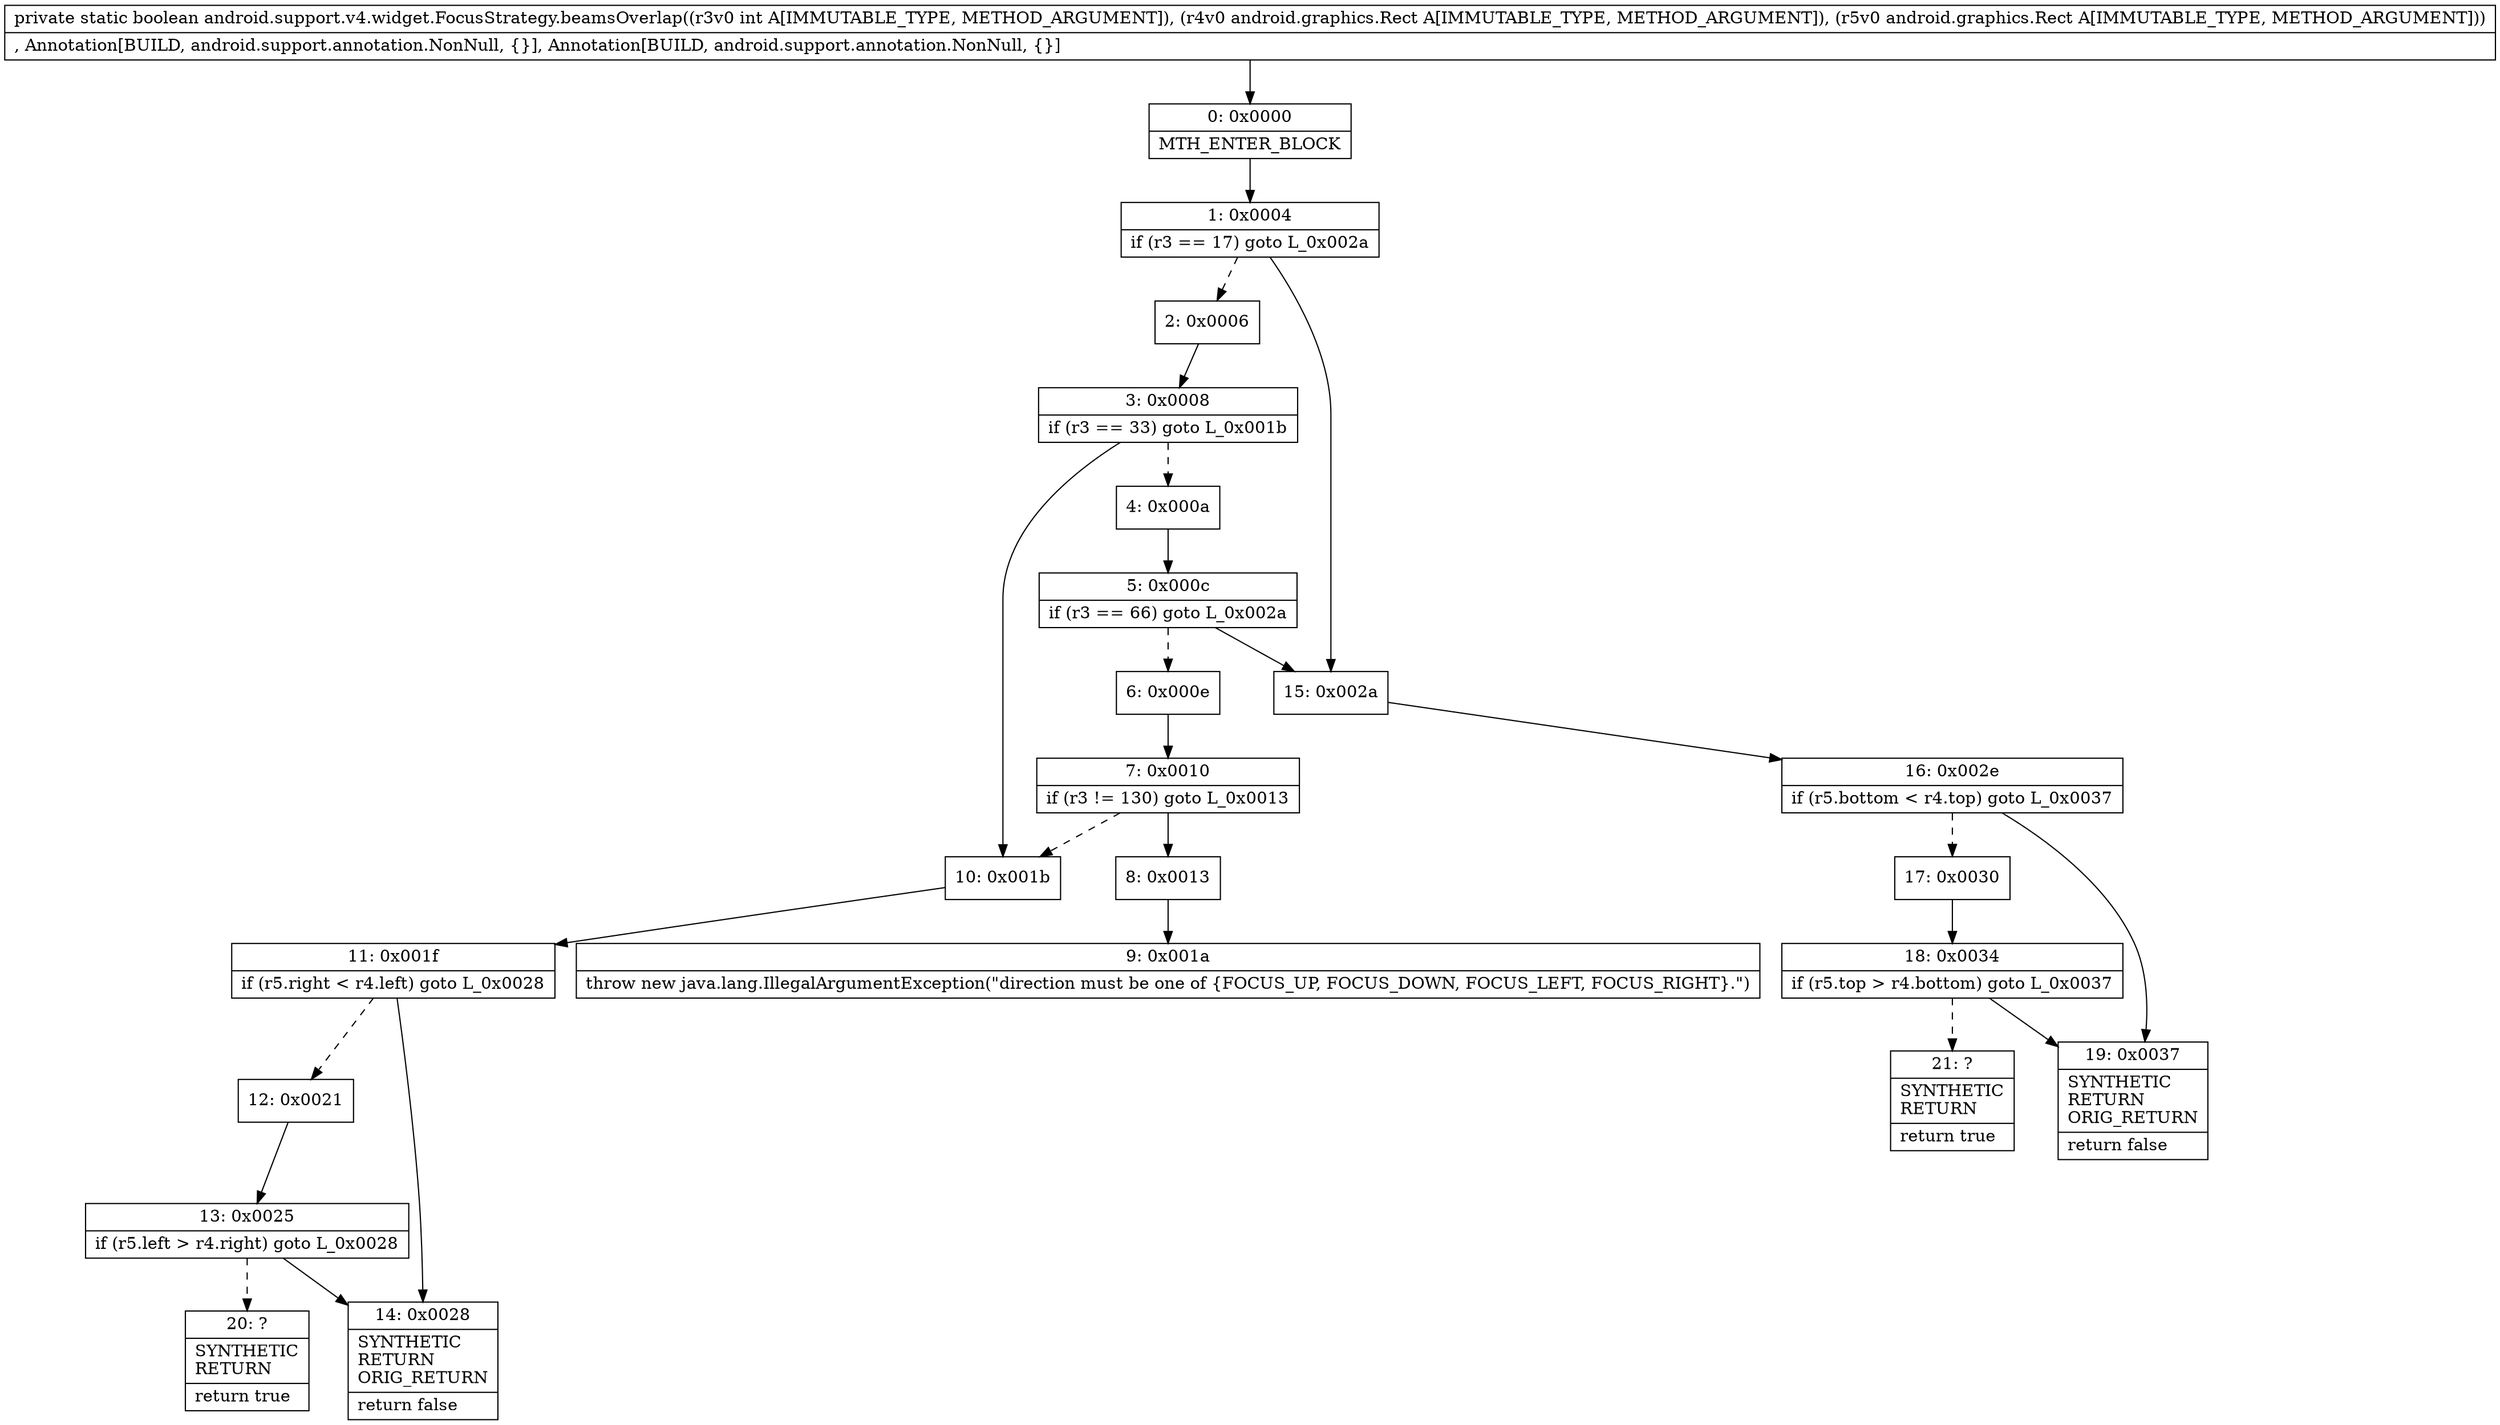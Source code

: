 digraph "CFG forandroid.support.v4.widget.FocusStrategy.beamsOverlap(ILandroid\/graphics\/Rect;Landroid\/graphics\/Rect;)Z" {
Node_0 [shape=record,label="{0\:\ 0x0000|MTH_ENTER_BLOCK\l}"];
Node_1 [shape=record,label="{1\:\ 0x0004|if (r3 == 17) goto L_0x002a\l}"];
Node_2 [shape=record,label="{2\:\ 0x0006}"];
Node_3 [shape=record,label="{3\:\ 0x0008|if (r3 == 33) goto L_0x001b\l}"];
Node_4 [shape=record,label="{4\:\ 0x000a}"];
Node_5 [shape=record,label="{5\:\ 0x000c|if (r3 == 66) goto L_0x002a\l}"];
Node_6 [shape=record,label="{6\:\ 0x000e}"];
Node_7 [shape=record,label="{7\:\ 0x0010|if (r3 != 130) goto L_0x0013\l}"];
Node_8 [shape=record,label="{8\:\ 0x0013}"];
Node_9 [shape=record,label="{9\:\ 0x001a|throw new java.lang.IllegalArgumentException(\"direction must be one of \{FOCUS_UP, FOCUS_DOWN, FOCUS_LEFT, FOCUS_RIGHT\}.\")\l}"];
Node_10 [shape=record,label="{10\:\ 0x001b}"];
Node_11 [shape=record,label="{11\:\ 0x001f|if (r5.right \< r4.left) goto L_0x0028\l}"];
Node_12 [shape=record,label="{12\:\ 0x0021}"];
Node_13 [shape=record,label="{13\:\ 0x0025|if (r5.left \> r4.right) goto L_0x0028\l}"];
Node_14 [shape=record,label="{14\:\ 0x0028|SYNTHETIC\lRETURN\lORIG_RETURN\l|return false\l}"];
Node_15 [shape=record,label="{15\:\ 0x002a}"];
Node_16 [shape=record,label="{16\:\ 0x002e|if (r5.bottom \< r4.top) goto L_0x0037\l}"];
Node_17 [shape=record,label="{17\:\ 0x0030}"];
Node_18 [shape=record,label="{18\:\ 0x0034|if (r5.top \> r4.bottom) goto L_0x0037\l}"];
Node_19 [shape=record,label="{19\:\ 0x0037|SYNTHETIC\lRETURN\lORIG_RETURN\l|return false\l}"];
Node_20 [shape=record,label="{20\:\ ?|SYNTHETIC\lRETURN\l|return true\l}"];
Node_21 [shape=record,label="{21\:\ ?|SYNTHETIC\lRETURN\l|return true\l}"];
MethodNode[shape=record,label="{private static boolean android.support.v4.widget.FocusStrategy.beamsOverlap((r3v0 int A[IMMUTABLE_TYPE, METHOD_ARGUMENT]), (r4v0 android.graphics.Rect A[IMMUTABLE_TYPE, METHOD_ARGUMENT]), (r5v0 android.graphics.Rect A[IMMUTABLE_TYPE, METHOD_ARGUMENT]))  | , Annotation[BUILD, android.support.annotation.NonNull, \{\}], Annotation[BUILD, android.support.annotation.NonNull, \{\}]\l}"];
MethodNode -> Node_0;
Node_0 -> Node_1;
Node_1 -> Node_2[style=dashed];
Node_1 -> Node_15;
Node_2 -> Node_3;
Node_3 -> Node_4[style=dashed];
Node_3 -> Node_10;
Node_4 -> Node_5;
Node_5 -> Node_6[style=dashed];
Node_5 -> Node_15;
Node_6 -> Node_7;
Node_7 -> Node_8;
Node_7 -> Node_10[style=dashed];
Node_8 -> Node_9;
Node_10 -> Node_11;
Node_11 -> Node_12[style=dashed];
Node_11 -> Node_14;
Node_12 -> Node_13;
Node_13 -> Node_14;
Node_13 -> Node_20[style=dashed];
Node_15 -> Node_16;
Node_16 -> Node_17[style=dashed];
Node_16 -> Node_19;
Node_17 -> Node_18;
Node_18 -> Node_19;
Node_18 -> Node_21[style=dashed];
}

